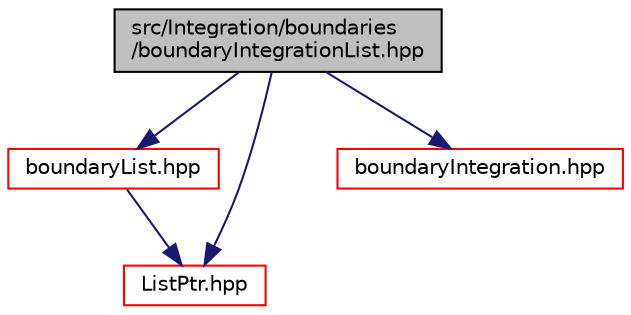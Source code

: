 digraph "src/Integration/boundaries/boundaryIntegrationList.hpp"
{
 // LATEX_PDF_SIZE
  edge [fontname="Helvetica",fontsize="10",labelfontname="Helvetica",labelfontsize="10"];
  node [fontname="Helvetica",fontsize="10",shape=record];
  Node1 [label="src/Integration/boundaries\l/boundaryIntegrationList.hpp",height=0.2,width=0.4,color="black", fillcolor="grey75", style="filled", fontcolor="black",tooltip=" "];
  Node1 -> Node2 [color="midnightblue",fontsize="10",style="solid",fontname="Helvetica"];
  Node2 [label="boundaryList.hpp",height=0.2,width=0.4,color="red", fillcolor="white", style="filled",URL="$boundaryList_8hpp.html",tooltip=" "];
  Node2 -> Node112 [color="midnightblue",fontsize="10",style="solid",fontname="Helvetica"];
  Node112 [label="ListPtr.hpp",height=0.2,width=0.4,color="red", fillcolor="white", style="filled",URL="$ListPtr_8hpp.html",tooltip=" "];
  Node1 -> Node112 [color="midnightblue",fontsize="10",style="solid",fontname="Helvetica"];
  Node1 -> Node115 [color="midnightblue",fontsize="10",style="solid",fontname="Helvetica"];
  Node115 [label="boundaryIntegration.hpp",height=0.2,width=0.4,color="red", fillcolor="white", style="filled",URL="$boundaryIntegration_8hpp.html",tooltip=" "];
}
